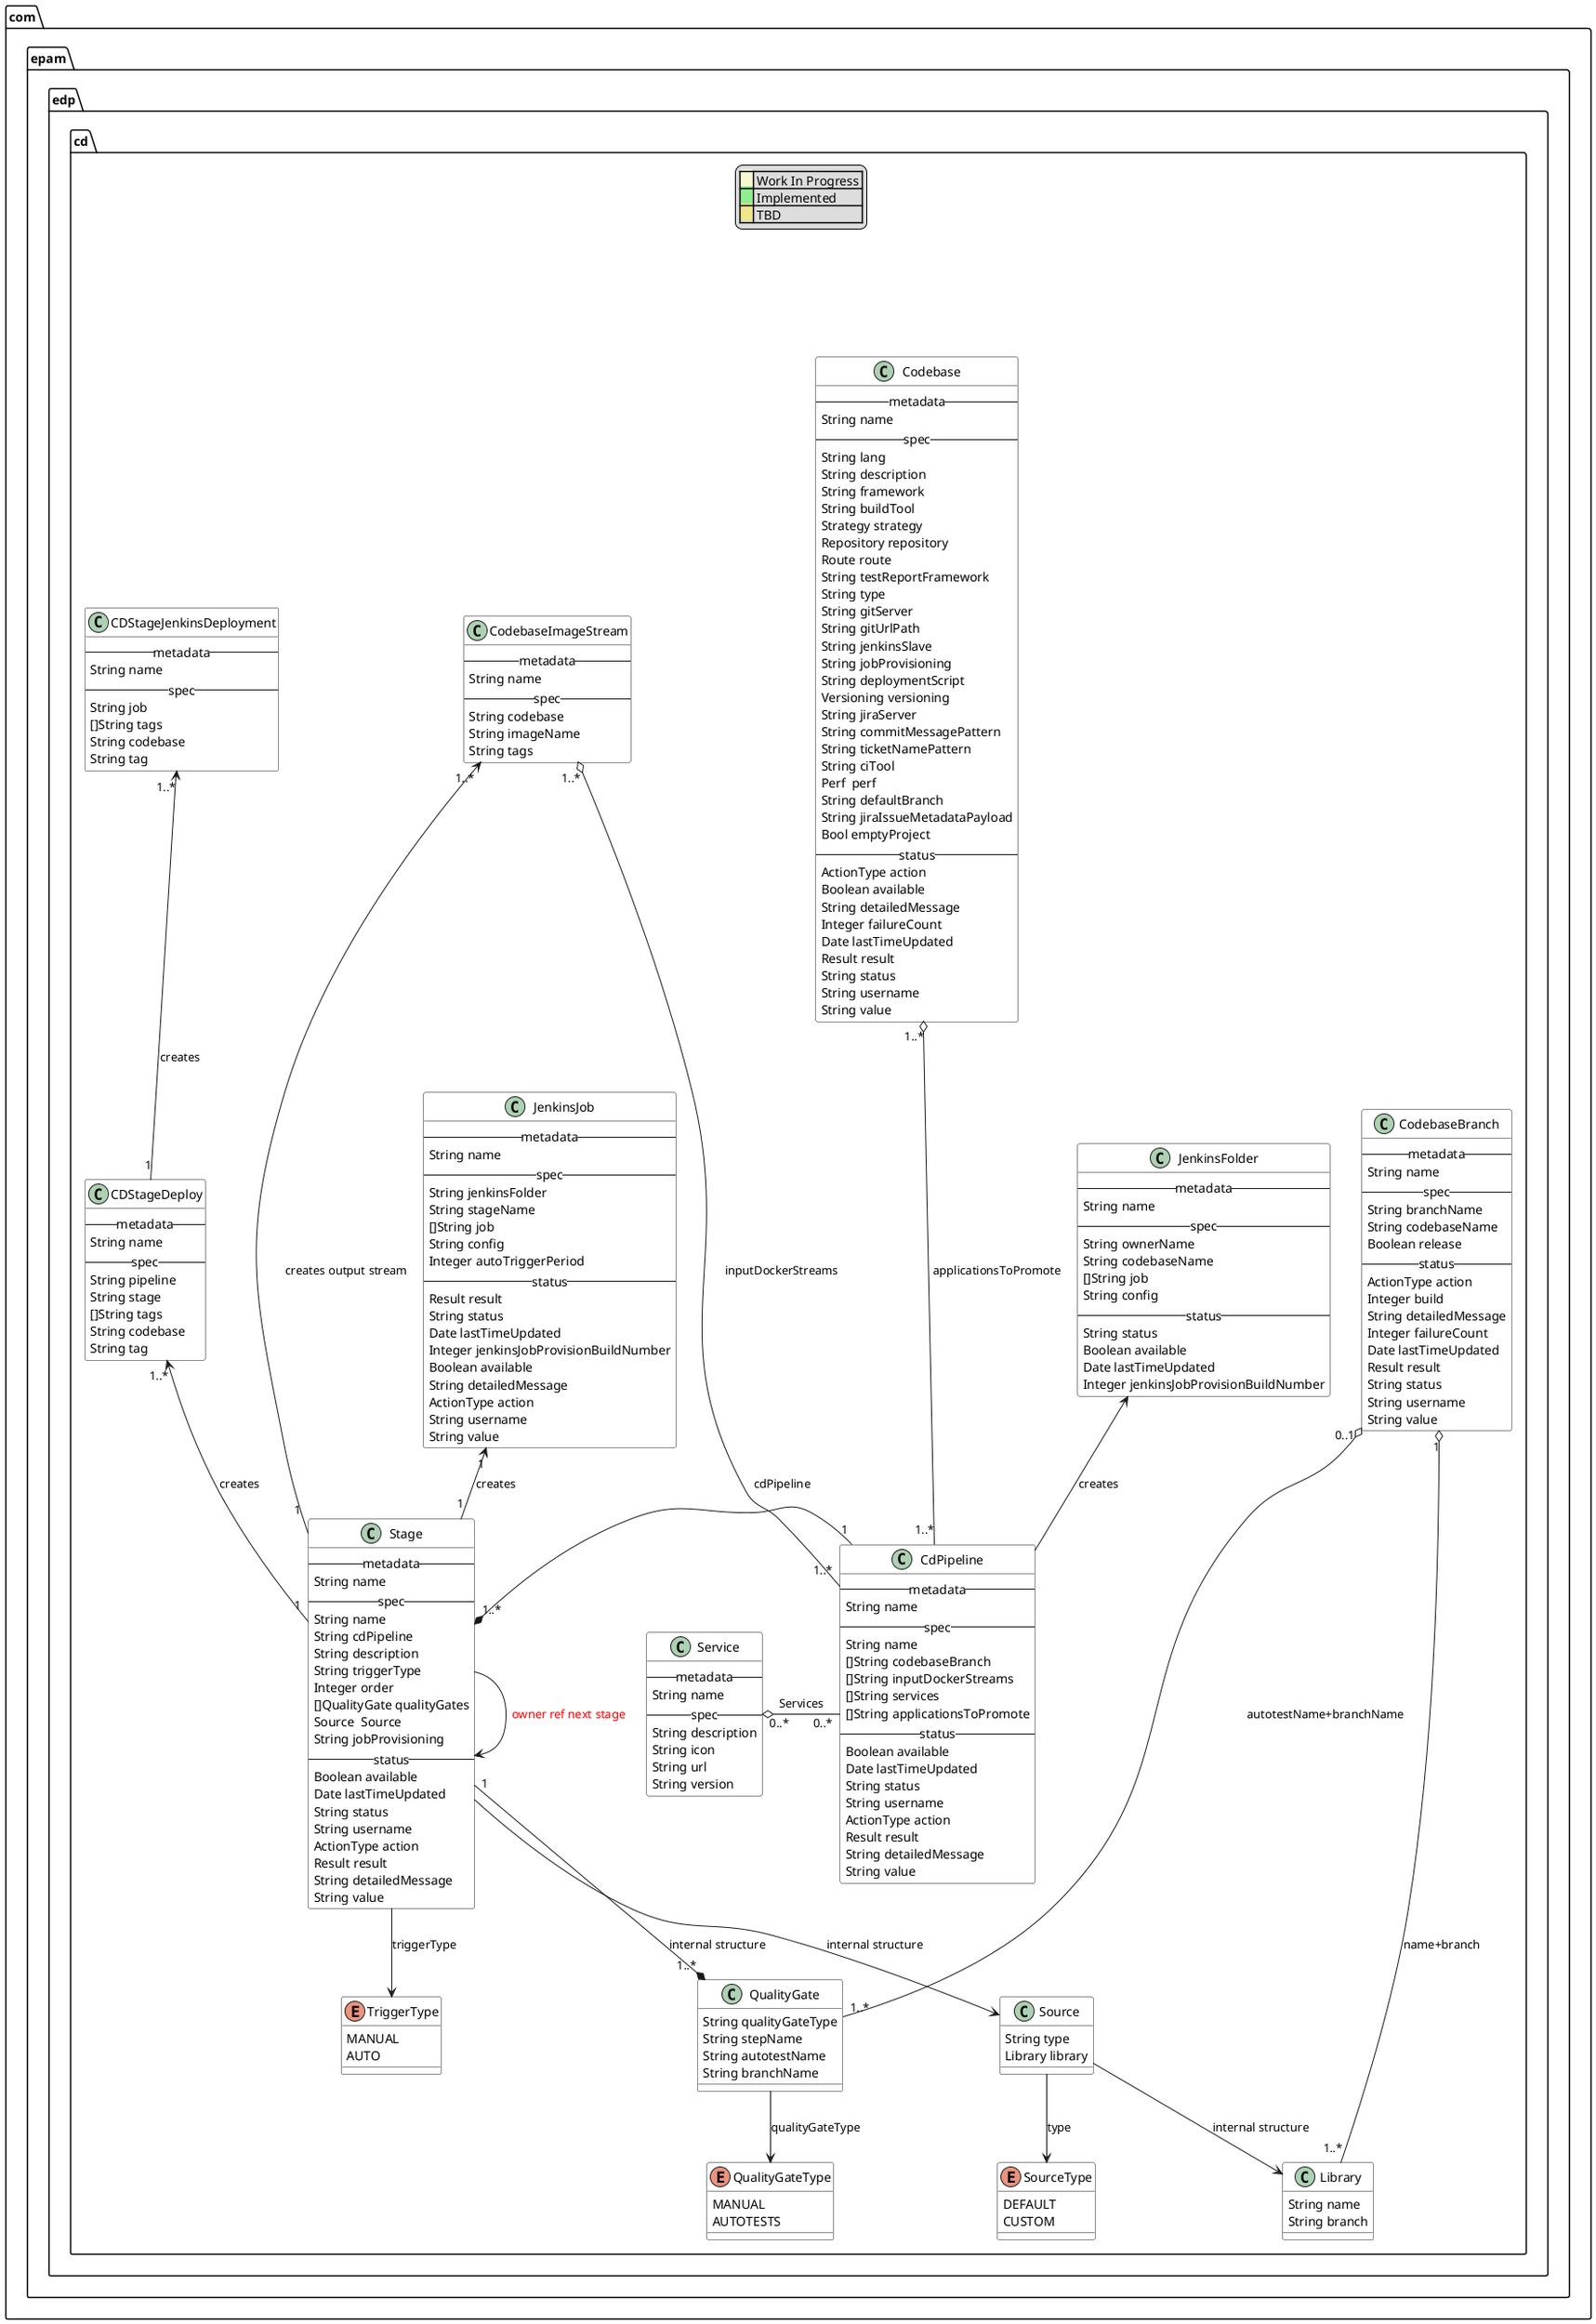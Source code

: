 @startuml

skinparam class {
    BackgroundColor #white
	BackgroundColor<<wip>> LightGoldenRodYellow
	BackgroundColor<<tbd>> Khaki
}

package com.epam.edp.cd {
  class CdPipeline {
    -- metadata --
        String name
    -- spec --
        String name
        []String codebaseBranch
        []String inputDockerStreams
        []String services
        []String applicationsToPromote
    -- status --
        Boolean available
        Date lastTimeUpdated
        String status
        String username
        ActionType action
        Result result
        String detailedMessage
        String value
  }

  CdPipeline "1" -l-* "1..*" Stage : cdPipeline

  class Stage {
    -- metadata --
        String name
    -- spec --
        String name
        String cdPipeline
        String description
        String triggerType
        Integer order
        []QualityGate qualityGates
        Source  Source
        String jobProvisioning
    -- status --
        Boolean available
        Date lastTimeUpdated
        String status
        String username
        ActionType action
        Result result
        String detailedMessage
        String value
  }

  Stage "1" --* "1..*" QualityGate : internal structure
  class QualityGate  {
        String qualityGateType
        String stepName
        String autotestName
        String branchName
  }

  QualityGate --> QualityGateType : qualityGateType
  enum QualityGateType {
        MANUAL
        AUTOTESTS
  }

  Stage --> Source : internal structure
  class Source {
        String type
        Library library
  }
  Source --> SourceType : type
  enum SourceType {
        DEFAULT
        CUSTOM
  }
  Source --> Library : internal structure
  class Library {
        String name
        String branch
  }

  Stage --> Stage : <color red>owner ref next stage</color>

  enum TriggerType {
    MANUAL
    AUTO
  }
  Stage --> TriggerType : triggerType

  class Codebase {
    -- metadata --
        String name
    -- spec --
        String lang
        String description
        String framework
        String buildTool
        Strategy strategy
        Repository repository
        Route route
        String testReportFramework
        String type
        String gitServer
        String gitUrlPath
        String jenkinsSlave
        String jobProvisioning
        String deploymentScript
        Versioning versioning
        String jiraServer
        String commitMessagePattern
        String ticketNamePattern
        String ciTool
        Perf  perf
        String defaultBranch
        String jiraIssueMetadataPayload
        Bool emptyProject
    -- status --
        ActionType action
        Boolean available
        String detailedMessage
        Integer failureCount
        Date lastTimeUpdated
        Result result
        String status
        String username
        String value
  }

  class CodebaseBranch {
    -- metadata --
        String name
    -- spec --
        String branchName
        String codebaseName
        Boolean release
    -- status --
        ActionType action
        Integer build
        String detailedMessage
        Integer failureCount
        Date lastTimeUpdated
        Result result
        String status
        String username
        String value
  }

  class JenkinsFolder {
    -- metadata --
        String name
    -- spec --
        String ownerName
        String codebaseName
        []String job
        String config
    -- status --
        String status
        Boolean available
        Date lastTimeUpdated
        Integer jenkinsJobProvisionBuildNumber
  }

  class JenkinsJob {
    -- metadata --
        String name
    -- spec --
        String jenkinsFolder
        String stageName
        []String job
        String config
        Integer autoTriggerPeriod
    -- status --
        Result result
        String status
        Date lastTimeUpdated
        Integer jenkinsJobProvisionBuildNumber
        Boolean available
        String detailedMessage
        ActionType action
        String username
        String value
  }

  class Service {
    -- metadata --
        String name
    -- spec --
        String description
        String icon
        String url
        String version
  }

  class CDStageDeploy {
    -- metadata --
        String name
    -- spec --
        String pipeline
        String stage
        []String tags
        String codebase
        String tag
  }

  class CDStageJenkinsDeployment {
    -- metadata --
        String name
    -- spec --
        String job
        []String tags
        String codebase
        String tag
  }

class CodebaseImageStream {
    -- metadata --
        String name
    -- spec --
        String codebase
        String imageName
        String tags
  }

JenkinsFolder <-- CdPipeline : "creates"
Service "0..*" o- "0..*" CdPipeline : Services
Codebase "1..*" o--- "1..*" CdPipeline : applicationsToPromote
CodebaseImageStream "1..*" o--- "1..*" CdPipeline : inputDockerStreams
CodebaseBranch "0..1" o--- "1..*" QualityGate : autotestName+branchName
CodebaseBranch "1" o--- "1..*" Library : name+branch
JenkinsJob "1" <-- "1" Stage : creates
CodebaseImageStream "1..*" <-- "1" Stage : creates output stream
CDStageDeploy "1..*" <-- "1" Stage : creates
CDStageJenkinsDeployment "1..*" <-- "1" CDStageDeploy : creates

legend
|<back:LightGoldenRodYellow>    </back>| Work In Progress |
|<back:LightGreen>    </back>| Implemented |
|<back:Khaki>    </back>| TBD |
endlegend


@enduml